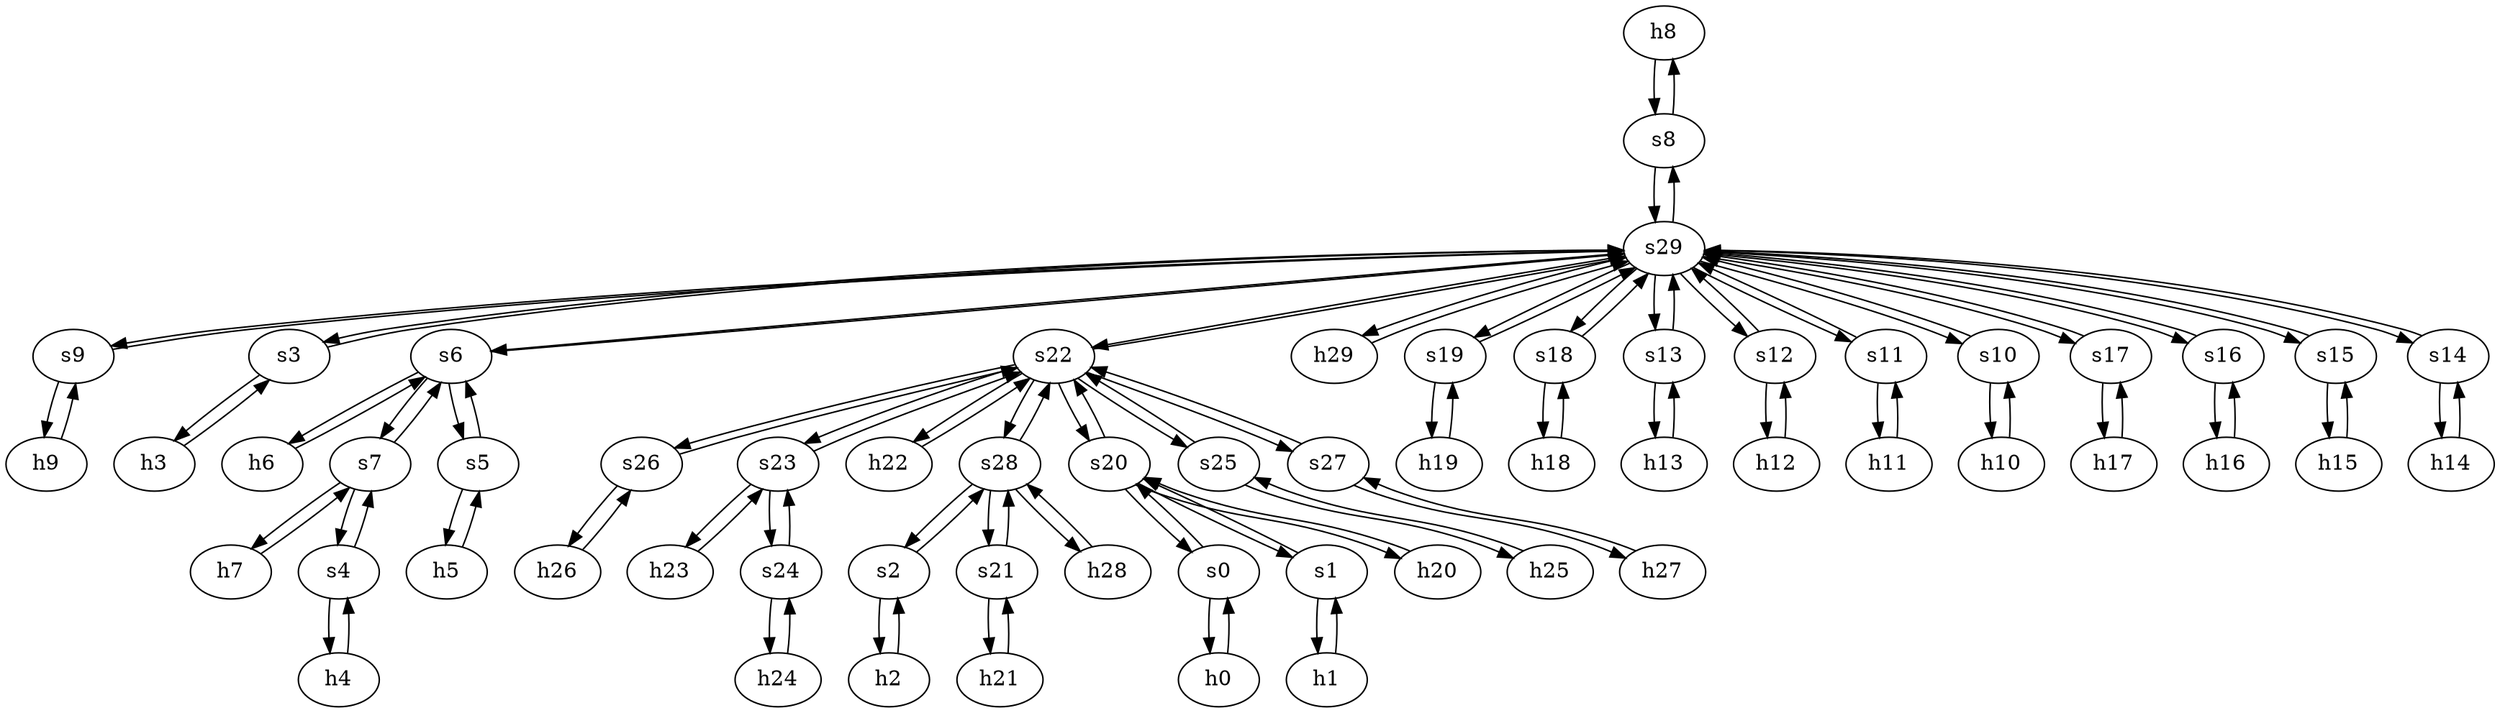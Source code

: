 strict digraph Cynet {
	h8	 [ip="111.0.8.8",
		mac="00:00:00:00:8:8",
		type=host];
	s8	 [id=8,
		type=switch];
	h8 -> s8	 [capacity="1Gbps",
		cost=1,
		dst_port=1,
		src_port=1];
	h9	 [ip="111.0.9.9",
		mac="00:00:00:00:9:9",
		type=host];
	s9	 [id=9,
		type=switch];
	h9 -> s9	 [capacity="1Gbps",
		cost=1,
		dst_port=1,
		src_port=1];
	h26	 [ip="111.0.26.26",
		mac="00:00:00:00:26:26",
		type=host];
	s26	 [id=26,
		type=switch];
	h26 -> s26	 [capacity="1Gbps",
		cost=1,
		dst_port=1,
		src_port=1];
	h2	 [ip="111.0.2.2",
		mac="00:00:00:00:2:2",
		type=host];
	s2	 [id=2,
		type=switch];
	h2 -> s2	 [capacity="1Gbps",
		cost=1,
		dst_port=1,
		src_port=1];
	h3	 [ip="111.0.3.3",
		mac="00:00:00:00:3:3",
		type=host];
	s3	 [id=3,
		type=switch];
	h3 -> s3	 [capacity="1Gbps",
		cost=1,
		dst_port=1,
		src_port=1];
	h0	 [ip="111.0.0.0",
		mac="00:00:00:00:0:0",
		type=host];
	s0	 [id=0,
		type=switch];
	h0 -> s0	 [capacity="1Gbps",
		cost=1,
		dst_port=1,
		src_port=1];
	h1	 [ip="111.0.1.1",
		mac="00:00:00:00:1:1",
		type=host];
	s1	 [id=1,
		type=switch];
	h1 -> s1	 [capacity="1Gbps",
		cost=1,
		dst_port=1,
		src_port=1];
	h6	 [ip="111.0.6.6",
		mac="00:00:00:00:6:6",
		type=host];
	s6	 [id=6,
		type=switch];
	h6 -> s6	 [capacity="1Gbps",
		cost=1,
		dst_port=1,
		src_port=1];
	h7	 [ip="111.0.7.7",
		mac="00:00:00:00:7:7",
		type=host];
	s7	 [id=7,
		type=switch];
	h7 -> s7	 [capacity="1Gbps",
		cost=1,
		dst_port=1,
		src_port=1];
	h4	 [ip="111.0.4.4",
		mac="00:00:00:00:4:4",
		type=host];
	s4	 [id=4,
		type=switch];
	h4 -> s4	 [capacity="1Gbps",
		cost=1,
		dst_port=1,
		src_port=1];
	h5	 [ip="111.0.5.5",
		mac="00:00:00:00:5:5",
		type=host];
	s5	 [id=5,
		type=switch];
	h5 -> s5	 [capacity="1Gbps",
		cost=1,
		dst_port=1,
		src_port=1];
	h23	 [ip="111.0.23.23",
		mac="00:00:00:00:23:23",
		type=host];
	s23	 [id=23,
		type=switch];
	h23 -> s23	 [capacity="1Gbps",
		cost=1,
		dst_port=1,
		src_port=1];
	h22	 [ip="111.0.22.22",
		mac="00:00:00:00:22:22",
		type=host];
	s22	 [id=22,
		type=switch];
	h22 -> s22	 [capacity="1Gbps",
		cost=1,
		dst_port=1,
		src_port=1];
	h21	 [ip="111.0.21.21",
		mac="00:00:00:00:21:21",
		type=host];
	s21	 [id=21,
		type=switch];
	h21 -> s21	 [capacity="1Gbps",
		cost=1,
		dst_port=1,
		src_port=1];
	s9 -> h9	 [capacity="1Gbps",
		cost=1,
		dst_port=1,
		src_port=1];
	s29	 [id=29,
		type=switch];
	s9 -> s29	 [capacity="1Gbps",
		cost=1,
		dst_port=5,
		src_port=2];
	s8 -> s29	 [capacity="1Gbps",
		cost=1,
		dst_port=4,
		src_port=2];
	s8 -> h8	 [capacity="1Gbps",
		cost=1,
		dst_port=1,
		src_port=1];
	h29	 [ip="111.0.29.29",
		mac="00:00:00:00:29:29",
		type=host];
	h29 -> s29	 [capacity="1Gbps",
		cost=1,
		dst_port=1,
		src_port=1];
	h28	 [ip="111.0.28.28",
		mac="00:00:00:00:28:28",
		type=host];
	s28	 [id=28,
		type=switch];
	h28 -> s28	 [capacity="1Gbps",
		cost=1,
		dst_port=1,
		src_port=1];
	s3 -> h3	 [capacity="1Gbps",
		cost=1,
		dst_port=1,
		src_port=1];
	s3 -> s29	 [capacity="1Gbps",
		cost=1,
		dst_port=2,
		src_port=2];
	s2 -> h2	 [capacity="1Gbps",
		cost=1,
		dst_port=1,
		src_port=1];
	s2 -> s28	 [capacity="1Gbps",
		cost=1,
		dst_port=2,
		src_port=2];
	s20	 [id=20,
		type=switch];
	s1 -> s20	 [capacity="1Gbps",
		cost=1,
		dst_port=3,
		src_port=2];
	s1 -> h1	 [capacity="1Gbps",
		cost=1,
		dst_port=1,
		src_port=1];
	s0 -> h0	 [capacity="1Gbps",
		cost=1,
		dst_port=1,
		src_port=1];
	s0 -> s20	 [capacity="1Gbps",
		cost=1,
		dst_port=2,
		src_port=2];
	s7 -> s4	 [capacity="1Gbps",
		cost=1,
		dst_port=2,
		src_port=2];
	s7 -> s6	 [capacity="1Gbps",
		cost=1,
		dst_port=3,
		src_port=3];
	s7 -> h7	 [capacity="1Gbps",
		cost=1,
		dst_port=1,
		src_port=1];
	s6 -> s7	 [capacity="1Gbps",
		cost=1,
		dst_port=3,
		src_port=3];
	s6 -> h6	 [capacity="1Gbps",
		cost=1,
		dst_port=1,
		src_port=1];
	s6 -> s5	 [capacity="1Gbps",
		cost=1,
		dst_port=2,
		src_port=2];
	s6 -> s29	 [capacity="1Gbps",
		cost=1,
		dst_port=3,
		src_port=4];
	s5 -> s6	 [capacity="1Gbps",
		cost=1,
		dst_port=2,
		src_port=2];
	s5 -> h5	 [capacity="1Gbps",
		cost=1,
		dst_port=1,
		src_port=1];
	s4 -> s7	 [capacity="1Gbps",
		cost=1,
		dst_port=2,
		src_port=2];
	s4 -> h4	 [capacity="1Gbps",
		cost=1,
		dst_port=1,
		src_port=1];
	h20	 [ip="111.0.20.20",
		mac="00:00:00:00:20:20",
		type=host];
	h20 -> s20	 [capacity="1Gbps",
		cost=1,
		dst_port=1,
		src_port=1];
	s19	 [id=19,
		type=switch];
	h19	 [ip="111.0.19.19",
		mac="00:00:00:00:19:19",
		type=host];
	s19 -> h19	 [capacity="1Gbps",
		cost=1,
		dst_port=1,
		src_port=1];
	s19 -> s29	 [capacity="1Gbps",
		cost=1,
		dst_port=15,
		src_port=2];
	s18	 [id=18,
		type=switch];
	h18	 [ip="111.0.18.18",
		mac="00:00:00:00:18:18",
		type=host];
	s18 -> h18	 [capacity="1Gbps",
		cost=1,
		dst_port=1,
		src_port=1];
	s18 -> s29	 [capacity="1Gbps",
		cost=1,
		dst_port=14,
		src_port=2];
	s13	 [id=13,
		type=switch];
	h13	 [ip="111.0.13.13",
		mac="00:00:00:00:13:13",
		type=host];
	s13 -> h13	 [capacity="1Gbps",
		cost=1,
		dst_port=1,
		src_port=1];
	s13 -> s29	 [capacity="1Gbps",
		cost=1,
		dst_port=9,
		src_port=2];
	s12	 [id=12,
		type=switch];
	h12	 [ip="111.0.12.12",
		mac="00:00:00:00:12:12",
		type=host];
	s12 -> h12	 [capacity="1Gbps",
		cost=1,
		dst_port=1,
		src_port=1];
	s12 -> s29	 [capacity="1Gbps",
		cost=1,
		dst_port=8,
		src_port=2];
	s11	 [id=11,
		type=switch];
	h11	 [ip="111.0.11.11",
		mac="00:00:00:00:11:11",
		type=host];
	s11 -> h11	 [capacity="1Gbps",
		cost=1,
		dst_port=1,
		src_port=1];
	s11 -> s29	 [capacity="1Gbps",
		cost=1,
		dst_port=7,
		src_port=2];
	s10	 [id=10,
		type=switch];
	h10	 [ip="111.0.10.10",
		mac="00:00:00:00:10:10",
		type=host];
	s10 -> h10	 [capacity="1Gbps",
		cost=1,
		dst_port=1,
		src_port=1];
	s10 -> s29	 [capacity="1Gbps",
		cost=1,
		dst_port=6,
		src_port=2];
	s17	 [id=17,
		type=switch];
	h17	 [ip="111.0.17.17",
		mac="00:00:00:00:17:17",
		type=host];
	s17 -> h17	 [capacity="1Gbps",
		cost=1,
		dst_port=1,
		src_port=1];
	s17 -> s29	 [capacity="1Gbps",
		cost=1,
		dst_port=13,
		src_port=2];
	s16	 [id=16,
		type=switch];
	s16 -> s29	 [capacity="1Gbps",
		cost=1,
		dst_port=12,
		src_port=2];
	h16	 [ip="111.0.16.16",
		mac="00:00:00:00:16:16",
		type=host];
	s16 -> h16	 [capacity="1Gbps",
		cost=1,
		dst_port=1,
		src_port=1];
	s15	 [id=15,
		type=switch];
	h15	 [ip="111.0.15.15",
		mac="00:00:00:00:15:15",
		type=host];
	s15 -> h15	 [capacity="1Gbps",
		cost=1,
		dst_port=1,
		src_port=1];
	s15 -> s29	 [capacity="1Gbps",
		cost=1,
		dst_port=11,
		src_port=2];
	s14	 [id=14,
		type=switch];
	s14 -> s29	 [capacity="1Gbps",
		cost=1,
		dst_port=10,
		src_port=2];
	h14	 [ip="111.0.14.14",
		mac="00:00:00:00:14:14",
		type=host];
	s14 -> h14	 [capacity="1Gbps",
		cost=1,
		dst_port=1,
		src_port=1];
	h25	 [ip="111.0.25.25",
		mac="00:00:00:00:25:25",
		type=host];
	s25	 [id=25,
		type=switch];
	h25 -> s25	 [capacity="1Gbps",
		cost=1,
		dst_port=1,
		src_port=1];
	h18 -> s18	 [capacity="1Gbps",
		cost=1,
		dst_port=1,
		src_port=1];
	h19 -> s19	 [capacity="1Gbps",
		cost=1,
		dst_port=1,
		src_port=1];
	s25 -> s22	 [capacity="1Gbps",
		cost=1,
		dst_port=4,
		src_port=2];
	s25 -> h25	 [capacity="1Gbps",
		cost=1,
		dst_port=1,
		src_port=1];
	h10 -> s10	 [capacity="1Gbps",
		cost=1,
		dst_port=1,
		src_port=1];
	h11 -> s11	 [capacity="1Gbps",
		cost=1,
		dst_port=1,
		src_port=1];
	h12 -> s12	 [capacity="1Gbps",
		cost=1,
		dst_port=1,
		src_port=1];
	h13 -> s13	 [capacity="1Gbps",
		cost=1,
		dst_port=1,
		src_port=1];
	h14 -> s14	 [capacity="1Gbps",
		cost=1,
		dst_port=1,
		src_port=1];
	h15 -> s15	 [capacity="1Gbps",
		cost=1,
		dst_port=1,
		src_port=1];
	h16 -> s16	 [capacity="1Gbps",
		cost=1,
		dst_port=1,
		src_port=1];
	h17 -> s17	 [capacity="1Gbps",
		cost=1,
		dst_port=1,
		src_port=1];
	s22 -> h22	 [capacity="1Gbps",
		cost=1,
		dst_port=1,
		src_port=1];
	s22 -> s25	 [capacity="1Gbps",
		cost=1,
		dst_port=2,
		src_port=4];
	s22 -> s23	 [capacity="1Gbps",
		cost=1,
		dst_port=2,
		src_port=3];
	s22 -> s28	 [capacity="1Gbps",
		cost=1,
		dst_port=4,
		src_port=7];
	s22 -> s29	 [capacity="1Gbps",
		cost=1,
		dst_port=16,
		src_port=8];
	s22 -> s20	 [capacity="1Gbps",
		cost=1,
		dst_port=4,
		src_port=2];
	s27	 [id=27,
		type=switch];
	s22 -> s27	 [capacity="1Gbps",
		cost=1,
		dst_port=2,
		src_port=6];
	s22 -> s26	 [capacity="1Gbps",
		cost=1,
		dst_port=2,
		src_port=5];
	s24	 [id=24,
		type=switch];
	s23 -> s24	 [capacity="1Gbps",
		cost=1,
		dst_port=2,
		src_port=3];
	s23 -> s22	 [capacity="1Gbps",
		cost=1,
		dst_port=3,
		src_port=2];
	s23 -> h23	 [capacity="1Gbps",
		cost=1,
		dst_port=1,
		src_port=1];
	s20 -> s0	 [capacity="1Gbps",
		cost=1,
		dst_port=2,
		src_port=2];
	s20 -> s1	 [capacity="1Gbps",
		cost=1,
		dst_port=2,
		src_port=3];
	s20 -> s22	 [capacity="1Gbps",
		cost=1,
		dst_port=2,
		src_port=4];
	s20 -> h20	 [capacity="1Gbps",
		cost=1,
		dst_port=1,
		src_port=1];
	s21 -> s28	 [capacity="1Gbps",
		cost=1,
		dst_port=3,
		src_port=2];
	s21 -> h21	 [capacity="1Gbps",
		cost=1,
		dst_port=1,
		src_port=1];
	s26 -> h26	 [capacity="1Gbps",
		cost=1,
		dst_port=1,
		src_port=1];
	s26 -> s22	 [capacity="1Gbps",
		cost=1,
		dst_port=5,
		src_port=2];
	s27 -> s22	 [capacity="1Gbps",
		cost=1,
		dst_port=6,
		src_port=2];
	h27	 [ip="111.0.27.27",
		mac="00:00:00:00:27:27",
		type=host];
	s27 -> h27	 [capacity="1Gbps",
		cost=1,
		dst_port=1,
		src_port=1];
	s24 -> s23	 [capacity="1Gbps",
		cost=1,
		dst_port=3,
		src_port=2];
	h24	 [ip="111.0.24.24",
		mac="00:00:00:00:24:24",
		type=host];
	s24 -> h24	 [capacity="1Gbps",
		cost=1,
		dst_port=1,
		src_port=1];
	h24 -> s24	 [capacity="1Gbps",
		cost=1,
		dst_port=1,
		src_port=1];
	s28 -> s2	 [capacity="1Gbps",
		cost=1,
		dst_port=2,
		src_port=2];
	s28 -> h28	 [capacity="1Gbps",
		cost=1,
		dst_port=1,
		src_port=1];
	s28 -> s22	 [capacity="1Gbps",
		cost=1,
		dst_port=7,
		src_port=4];
	s28 -> s21	 [capacity="1Gbps",
		cost=1,
		dst_port=2,
		src_port=3];
	s29 -> s9	 [capacity="1Gbps",
		cost=1,
		dst_port=2,
		src_port=5];
	s29 -> s18	 [capacity="1Gbps",
		cost=1,
		dst_port=2,
		src_port=14];
	s29 -> s13	 [capacity="1Gbps",
		cost=1,
		dst_port=2,
		src_port=9];
	s29 -> s12	 [capacity="1Gbps",
		cost=1,
		dst_port=2,
		src_port=8];
	s29 -> h29	 [capacity="1Gbps",
		cost=1,
		dst_port=1,
		src_port=1];
	s29 -> s10	 [capacity="1Gbps",
		cost=1,
		dst_port=2,
		src_port=6];
	s29 -> s3	 [capacity="1Gbps",
		cost=1,
		dst_port=2,
		src_port=2];
	s29 -> s14	 [capacity="1Gbps",
		cost=1,
		dst_port=2,
		src_port=10];
	s29 -> s6	 [capacity="1Gbps",
		cost=1,
		dst_port=4,
		src_port=3];
	s29 -> s22	 [capacity="1Gbps",
		cost=1,
		dst_port=8,
		src_port=16];
	s29 -> s11	 [capacity="1Gbps",
		cost=1,
		dst_port=2,
		src_port=7];
	s29 -> s17	 [capacity="1Gbps",
		cost=1,
		dst_port=2,
		src_port=13];
	s29 -> s19	 [capacity="1Gbps",
		cost=1,
		dst_port=2,
		src_port=15];
	s29 -> s15	 [capacity="1Gbps",
		cost=1,
		dst_port=2,
		src_port=11];
	s29 -> s8	 [capacity="1Gbps",
		cost=1,
		dst_port=2,
		src_port=4];
	s29 -> s16	 [capacity="1Gbps",
		cost=1,
		dst_port=2,
		src_port=12];
	h27 -> s27	 [capacity="1Gbps",
		cost=1,
		dst_port=1,
		src_port=1];
}
